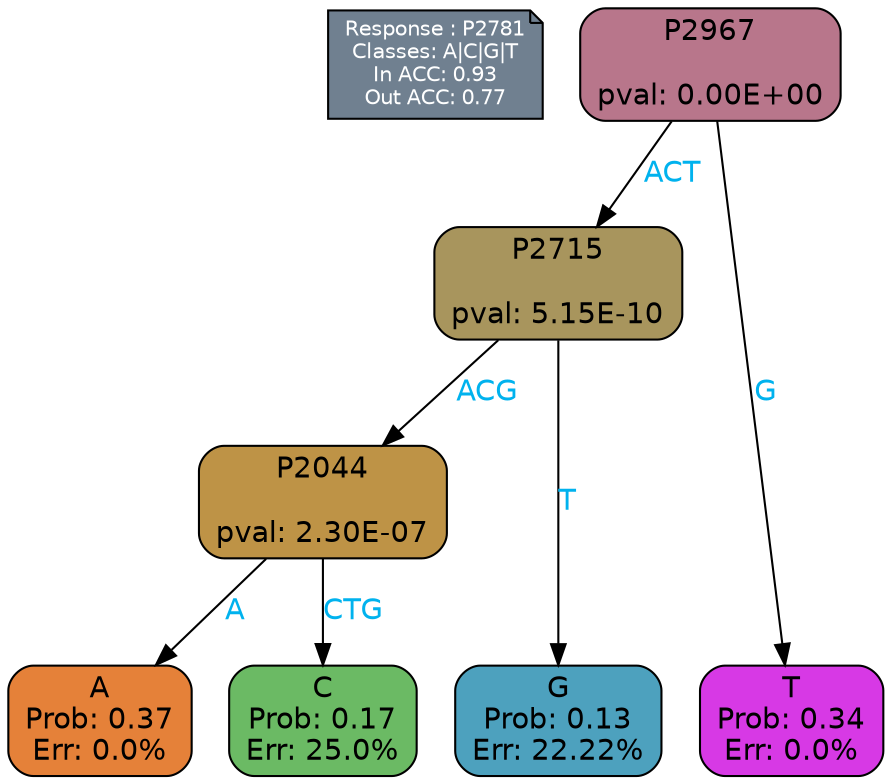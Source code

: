 digraph Tree {
node [shape=box, style="filled, rounded", color="black", fontname=helvetica] ;
graph [ranksep=equally, splines=polylines, bgcolor=transparent, dpi=600] ;
edge [fontname=helvetica] ;
LEGEND [label="Response : P2781
Classes: A|C|G|T
In ACC: 0.93
Out ACC: 0.77
",shape=note,align=left,style=filled,fillcolor="slategray",fontcolor="white",fontsize=10];1 [label="P2967

pval: 0.00E+00", fillcolor="#b8768b"] ;
2 [label="P2715

pval: 5.15E-10", fillcolor="#a8955d"] ;
3 [label="P2044

pval: 2.30E-07", fillcolor="#be9346"] ;
4 [label="A
Prob: 0.37
Err: 0.0%", fillcolor="#e58139"] ;
5 [label="C
Prob: 0.17
Err: 25.0%", fillcolor="#6bba64"] ;
6 [label="G
Prob: 0.13
Err: 22.22%", fillcolor="#4da1be"] ;
7 [label="T
Prob: 0.34
Err: 0.0%", fillcolor="#d739e5"] ;
1 -> 2 [label="ACT",fontcolor=deepskyblue2] ;
1 -> 7 [label="G",fontcolor=deepskyblue2] ;
2 -> 3 [label="ACG",fontcolor=deepskyblue2] ;
2 -> 6 [label="T",fontcolor=deepskyblue2] ;
3 -> 4 [label="A",fontcolor=deepskyblue2] ;
3 -> 5 [label="CTG",fontcolor=deepskyblue2] ;
{rank = same; 4;5;6;7;}{rank = same; LEGEND;1;}}